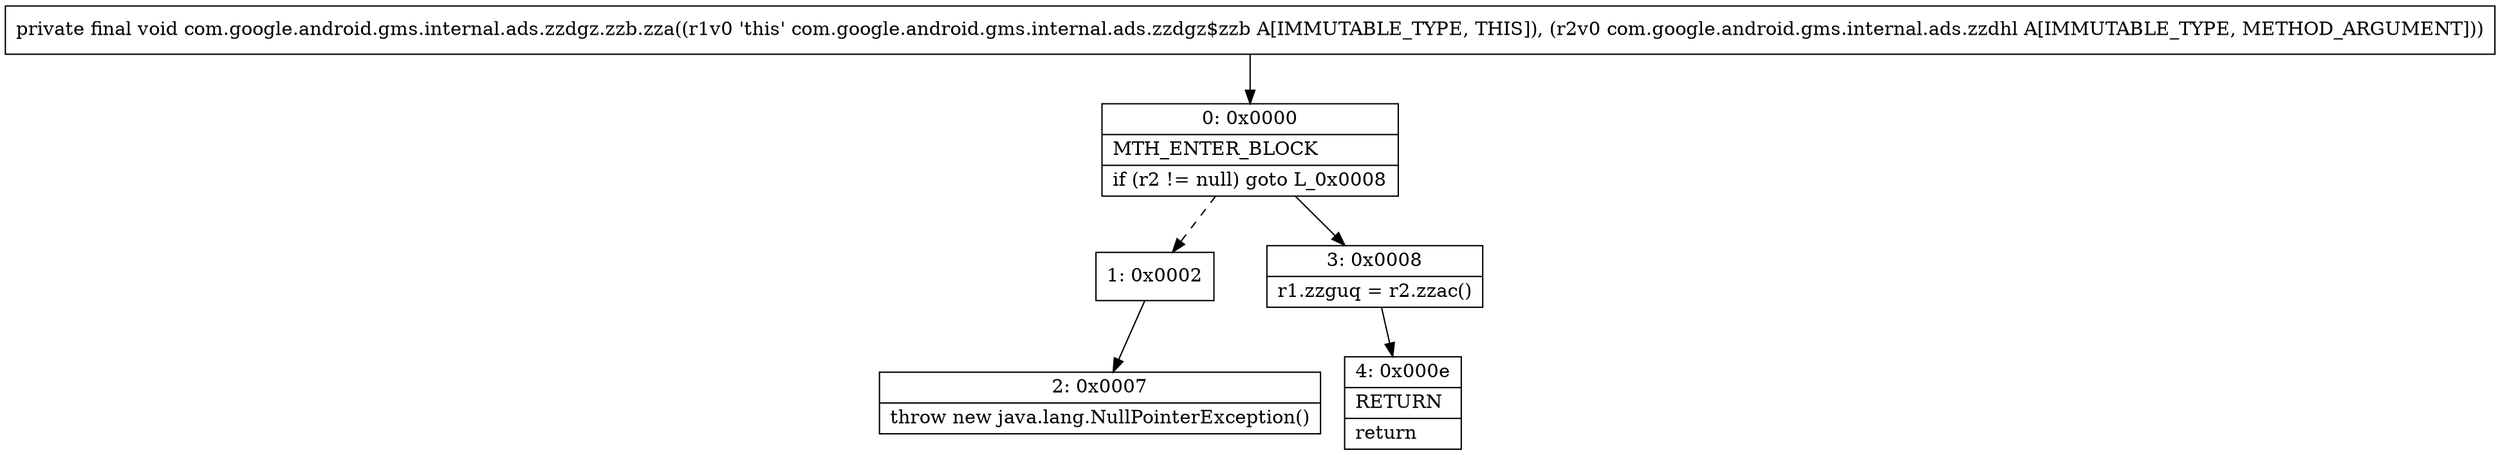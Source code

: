 digraph "CFG forcom.google.android.gms.internal.ads.zzdgz.zzb.zza(Lcom\/google\/android\/gms\/internal\/ads\/zzdhl;)V" {
Node_0 [shape=record,label="{0\:\ 0x0000|MTH_ENTER_BLOCK\l|if (r2 != null) goto L_0x0008\l}"];
Node_1 [shape=record,label="{1\:\ 0x0002}"];
Node_2 [shape=record,label="{2\:\ 0x0007|throw new java.lang.NullPointerException()\l}"];
Node_3 [shape=record,label="{3\:\ 0x0008|r1.zzguq = r2.zzac()\l}"];
Node_4 [shape=record,label="{4\:\ 0x000e|RETURN\l|return\l}"];
MethodNode[shape=record,label="{private final void com.google.android.gms.internal.ads.zzdgz.zzb.zza((r1v0 'this' com.google.android.gms.internal.ads.zzdgz$zzb A[IMMUTABLE_TYPE, THIS]), (r2v0 com.google.android.gms.internal.ads.zzdhl A[IMMUTABLE_TYPE, METHOD_ARGUMENT])) }"];
MethodNode -> Node_0;
Node_0 -> Node_1[style=dashed];
Node_0 -> Node_3;
Node_1 -> Node_2;
Node_3 -> Node_4;
}

